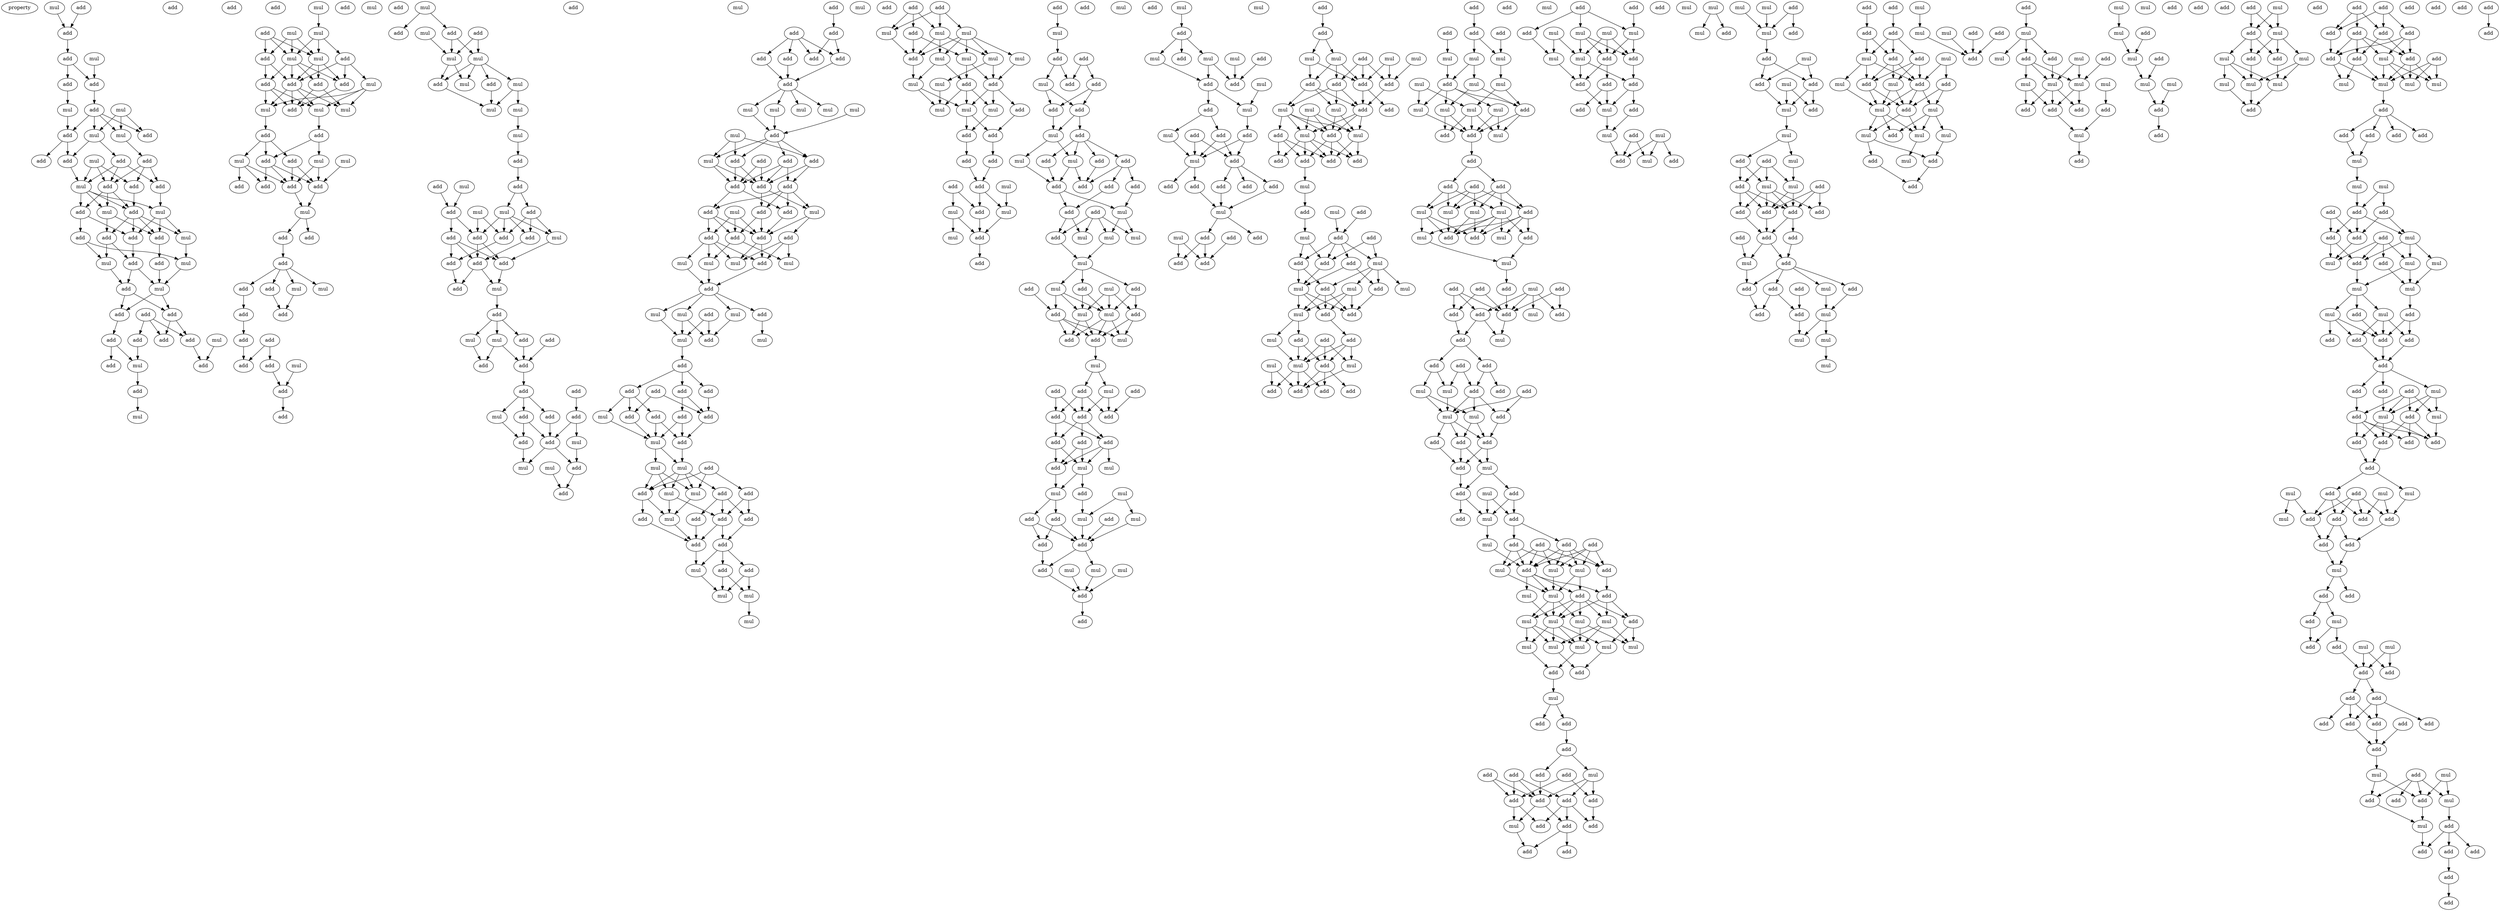 digraph {
    node [fontcolor=black]
    property [mul=2,lf=1.3]
    0 [ label = mul ];
    1 [ label = add ];
    2 [ label = add ];
    3 [ label = add ];
    4 [ label = add ];
    5 [ label = mul ];
    6 [ label = add ];
    7 [ label = add ];
    8 [ label = add ];
    9 [ label = mul ];
    10 [ label = add ];
    11 [ label = mul ];
    12 [ label = mul ];
    13 [ label = mul ];
    14 [ label = add ];
    15 [ label = add ];
    16 [ label = add ];
    17 [ label = add ];
    18 [ label = add ];
    19 [ label = add ];
    20 [ label = mul ];
    21 [ label = add ];
    22 [ label = add ];
    23 [ label = mul ];
    24 [ label = add ];
    25 [ label = add ];
    26 [ label = mul ];
    27 [ label = mul ];
    28 [ label = add ];
    29 [ label = add ];
    30 [ label = add ];
    31 [ label = mul ];
    32 [ label = add ];
    33 [ label = add ];
    34 [ label = add ];
    35 [ label = mul ];
    36 [ label = add ];
    37 [ label = mul ];
    38 [ label = mul ];
    39 [ label = add ];
    40 [ label = add ];
    41 [ label = add ];
    42 [ label = add ];
    43 [ label = add ];
    44 [ label = add ];
    45 [ label = mul ];
    46 [ label = add ];
    47 [ label = add ];
    48 [ label = mul ];
    49 [ label = add ];
    50 [ label = add ];
    51 [ label = add ];
    52 [ label = add ];
    53 [ label = mul ];
    54 [ label = mul ];
    55 [ label = add ];
    56 [ label = mul ];
    57 [ label = add ];
    58 [ label = mul ];
    59 [ label = add ];
    60 [ label = mul ];
    61 [ label = mul ];
    62 [ label = add ];
    63 [ label = add ];
    64 [ label = add ];
    65 [ label = add ];
    66 [ label = add ];
    67 [ label = mul ];
    68 [ label = mul ];
    69 [ label = mul ];
    70 [ label = mul ];
    71 [ label = add ];
    72 [ label = add ];
    73 [ label = add ];
    74 [ label = add ];
    75 [ label = mul ];
    76 [ label = mul ];
    77 [ label = mul ];
    78 [ label = add ];
    79 [ label = add ];
    80 [ label = add ];
    81 [ label = add ];
    82 [ label = add ];
    83 [ label = mul ];
    84 [ label = mul ];
    85 [ label = add ];
    86 [ label = add ];
    87 [ label = add ];
    88 [ label = add ];
    89 [ label = add ];
    90 [ label = add ];
    91 [ label = mul ];
    92 [ label = mul ];
    93 [ label = add ];
    94 [ label = add ];
    95 [ label = add ];
    96 [ label = add ];
    97 [ label = mul ];
    98 [ label = add ];
    99 [ label = add ];
    100 [ label = add ];
    101 [ label = add ];
    102 [ label = mul ];
    103 [ label = mul ];
    104 [ label = add ];
    105 [ label = add ];
    106 [ label = add ];
    107 [ label = add ];
    108 [ label = mul ];
    109 [ label = mul ];
    110 [ label = add ];
    111 [ label = mul ];
    112 [ label = mul ];
    113 [ label = add ];
    114 [ label = mul ];
    115 [ label = mul ];
    116 [ label = mul ];
    117 [ label = add ];
    118 [ label = add ];
    119 [ label = mul ];
    120 [ label = add ];
    121 [ label = mul ];
    122 [ label = mul ];
    123 [ label = mul ];
    124 [ label = add ];
    125 [ label = add ];
    126 [ label = add ];
    127 [ label = mul ];
    128 [ label = add ];
    129 [ label = add ];
    130 [ label = add ];
    131 [ label = add ];
    132 [ label = add ];
    133 [ label = add ];
    134 [ label = mul ];
    135 [ label = add ];
    136 [ label = add ];
    137 [ label = mul ];
    138 [ label = add ];
    139 [ label = mul ];
    140 [ label = add ];
    141 [ label = add ];
    142 [ label = add ];
    143 [ label = add ];
    144 [ label = add ];
    145 [ label = add ];
    146 [ label = mul ];
    147 [ label = add ];
    148 [ label = add ];
    149 [ label = add ];
    150 [ label = mul ];
    151 [ label = add ];
    152 [ label = add ];
    153 [ label = mul ];
    154 [ label = mul ];
    155 [ label = add ];
    156 [ label = add ];
    157 [ label = add ];
    158 [ label = add ];
    159 [ label = mul ];
    160 [ label = add ];
    161 [ label = add ];
    162 [ label = add ];
    163 [ label = add ];
    164 [ label = add ];
    165 [ label = mul ];
    166 [ label = mul ];
    167 [ label = mul ];
    168 [ label = mul ];
    169 [ label = mul ];
    170 [ label = add ];
    171 [ label = mul ];
    172 [ label = add ];
    173 [ label = add ];
    174 [ label = add ];
    175 [ label = mul ];
    176 [ label = add ];
    177 [ label = add ];
    178 [ label = add ];
    179 [ label = add ];
    180 [ label = mul ];
    181 [ label = add ];
    182 [ label = add ];
    183 [ label = add ];
    184 [ label = mul ];
    185 [ label = add ];
    186 [ label = add ];
    187 [ label = add ];
    188 [ label = add ];
    189 [ label = mul ];
    190 [ label = add ];
    191 [ label = mul ];
    192 [ label = mul ];
    193 [ label = mul ];
    194 [ label = add ];
    195 [ label = add ];
    196 [ label = mul ];
    197 [ label = mul ];
    198 [ label = add ];
    199 [ label = mul ];
    200 [ label = add ];
    201 [ label = mul ];
    202 [ label = mul ];
    203 [ label = add ];
    204 [ label = add ];
    205 [ label = add ];
    206 [ label = add ];
    207 [ label = add ];
    208 [ label = add ];
    209 [ label = add ];
    210 [ label = add ];
    211 [ label = add ];
    212 [ label = add ];
    213 [ label = mul ];
    214 [ label = add ];
    215 [ label = mul ];
    216 [ label = mul ];
    217 [ label = mul ];
    218 [ label = add ];
    219 [ label = add ];
    220 [ label = mul ];
    221 [ label = add ];
    222 [ label = mul ];
    223 [ label = add ];
    224 [ label = mul ];
    225 [ label = add ];
    226 [ label = add ];
    227 [ label = add ];
    228 [ label = add ];
    229 [ label = add ];
    230 [ label = add ];
    231 [ label = add ];
    232 [ label = mul ];
    233 [ label = add ];
    234 [ label = mul ];
    235 [ label = mul ];
    236 [ label = mul ];
    237 [ label = add ];
    238 [ label = add ];
    239 [ label = mul ];
    240 [ label = mul ];
    241 [ label = add ];
    242 [ label = mul ];
    243 [ label = mul ];
    244 [ label = mul ];
    245 [ label = mul ];
    246 [ label = add ];
    247 [ label = mul ];
    248 [ label = mul ];
    249 [ label = add ];
    250 [ label = mul ];
    251 [ label = add ];
    252 [ label = mul ];
    253 [ label = mul ];
    254 [ label = mul ];
    255 [ label = add ];
    256 [ label = add ];
    257 [ label = add ];
    258 [ label = add ];
    259 [ label = add ];
    260 [ label = mul ];
    261 [ label = add ];
    262 [ label = add ];
    263 [ label = add ];
    264 [ label = mul ];
    265 [ label = mul ];
    266 [ label = add ];
    267 [ label = add ];
    268 [ label = mul ];
    269 [ label = add ];
    270 [ label = mul ];
    271 [ label = add ];
    272 [ label = add ];
    273 [ label = add ];
    274 [ label = mul ];
    275 [ label = add ];
    276 [ label = add ];
    277 [ label = add ];
    278 [ label = add ];
    279 [ label = mul ];
    280 [ label = add ];
    281 [ label = add ];
    282 [ label = mul ];
    283 [ label = add ];
    284 [ label = add ];
    285 [ label = mul ];
    286 [ label = add ];
    287 [ label = add ];
    288 [ label = add ];
    289 [ label = add ];
    290 [ label = mul ];
    291 [ label = add ];
    292 [ label = add ];
    293 [ label = mul ];
    294 [ label = mul ];
    295 [ label = mul ];
    296 [ label = add ];
    297 [ label = mul ];
    298 [ label = add ];
    299 [ label = mul ];
    300 [ label = add ];
    301 [ label = add ];
    302 [ label = mul ];
    303 [ label = mul ];
    304 [ label = add ];
    305 [ label = mul ];
    306 [ label = add ];
    307 [ label = mul ];
    308 [ label = mul ];
    309 [ label = add ];
    310 [ label = add ];
    311 [ label = mul ];
    312 [ label = add ];
    313 [ label = add ];
    314 [ label = mul ];
    315 [ label = add ];
    316 [ label = add ];
    317 [ label = add ];
    318 [ label = add ];
    319 [ label = add ];
    320 [ label = add ];
    321 [ label = add ];
    322 [ label = add ];
    323 [ label = mul ];
    324 [ label = mul ];
    325 [ label = mul ];
    326 [ label = add ];
    327 [ label = mul ];
    328 [ label = add ];
    329 [ label = mul ];
    330 [ label = add ];
    331 [ label = mul ];
    332 [ label = add ];
    333 [ label = add ];
    334 [ label = add ];
    335 [ label = mul ];
    336 [ label = mul ];
    337 [ label = add ];
    338 [ label = mul ];
    339 [ label = add ];
    340 [ label = add ];
    341 [ label = mul ];
    342 [ label = add ];
    343 [ label = add ];
    344 [ label = add ];
    345 [ label = add ];
    346 [ label = mul ];
    347 [ label = mul ];
    348 [ label = mul ];
    349 [ label = mul ];
    350 [ label = add ];
    351 [ label = add ];
    352 [ label = add ];
    353 [ label = mul ];
    354 [ label = add ];
    355 [ label = add ];
    356 [ label = add ];
    357 [ label = mul ];
    358 [ label = add ];
    359 [ label = mul ];
    360 [ label = add ];
    361 [ label = add ];
    362 [ label = add ];
    363 [ label = add ];
    364 [ label = add ];
    365 [ label = mul ];
    366 [ label = mul ];
    367 [ label = mul ];
    368 [ label = add ];
    369 [ label = add ];
    370 [ label = add ];
    371 [ label = add ];
    372 [ label = add ];
    373 [ label = add ];
    374 [ label = add ];
    375 [ label = add ];
    376 [ label = mul ];
    377 [ label = mul ];
    378 [ label = mul ];
    379 [ label = mul ];
    380 [ label = add ];
    381 [ label = add ];
    382 [ label = add ];
    383 [ label = add ];
    384 [ label = mul ];
    385 [ label = add ];
    386 [ label = mul ];
    387 [ label = mul ];
    388 [ label = add ];
    389 [ label = add ];
    390 [ label = add ];
    391 [ label = mul ];
    392 [ label = mul ];
    393 [ label = add ];
    394 [ label = add ];
    395 [ label = add ];
    396 [ label = add ];
    397 [ label = mul ];
    398 [ label = add ];
    399 [ label = add ];
    400 [ label = mul ];
    401 [ label = mul ];
    402 [ label = add ];
    403 [ label = add ];
    404 [ label = add ];
    405 [ label = add ];
    406 [ label = add ];
    407 [ label = mul ];
    408 [ label = mul ];
    409 [ label = mul ];
    410 [ label = add ];
    411 [ label = mul ];
    412 [ label = add ];
    413 [ label = add ];
    414 [ label = add ];
    415 [ label = mul ];
    416 [ label = add ];
    417 [ label = add ];
    418 [ label = add ];
    419 [ label = mul ];
    420 [ label = mul ];
    421 [ label = add ];
    422 [ label = mul ];
    423 [ label = mul ];
    424 [ label = add ];
    425 [ label = add ];
    426 [ label = add ];
    427 [ label = add ];
    428 [ label = add ];
    429 [ label = add ];
    430 [ label = add ];
    431 [ label = add ];
    432 [ label = add ];
    433 [ label = mul ];
    434 [ label = mul ];
    435 [ label = mul ];
    436 [ label = add ];
    437 [ label = mul ];
    438 [ label = mul ];
    439 [ label = mul ];
    440 [ label = mul ];
    441 [ label = mul ];
    442 [ label = add ];
    443 [ label = mul ];
    444 [ label = mul ];
    445 [ label = mul ];
    446 [ label = add ];
    447 [ label = add ];
    448 [ label = add ];
    449 [ label = add ];
    450 [ label = add ];
    451 [ label = add ];
    452 [ label = mul ];
    453 [ label = add ];
    454 [ label = mul ];
    455 [ label = mul ];
    456 [ label = mul ];
    457 [ label = mul ];
    458 [ label = add ];
    459 [ label = add ];
    460 [ label = mul ];
    461 [ label = add ];
    462 [ label = mul ];
    463 [ label = add ];
    464 [ label = add ];
    465 [ label = add ];
    466 [ label = mul ];
    467 [ label = add ];
    468 [ label = add ];
    469 [ label = mul ];
    470 [ label = add ];
    471 [ label = add ];
    472 [ label = add ];
    473 [ label = add ];
    474 [ label = mul ];
    475 [ label = add ];
    476 [ label = add ];
    477 [ label = add ];
    478 [ label = mul ];
    479 [ label = add ];
    480 [ label = add ];
    481 [ label = add ];
    482 [ label = mul ];
    483 [ label = mul ];
    484 [ label = add ];
    485 [ label = mul ];
    486 [ label = add ];
    487 [ label = add ];
    488 [ label = add ];
    489 [ label = add ];
    490 [ label = mul ];
    491 [ label = add ];
    492 [ label = add ];
    493 [ label = mul ];
    494 [ label = mul ];
    495 [ label = add ];
    496 [ label = add ];
    497 [ label = add ];
    498 [ label = mul ];
    499 [ label = add ];
    500 [ label = add ];
    501 [ label = add ];
    502 [ label = mul ];
    503 [ label = add ];
    504 [ label = add ];
    505 [ label = mul ];
    506 [ label = mul ];
    507 [ label = mul ];
    508 [ label = mul ];
    509 [ label = add ];
    510 [ label = add ];
    511 [ label = mul ];
    512 [ label = add ];
    513 [ label = mul ];
    514 [ label = mul ];
    515 [ label = mul ];
    516 [ label = mul ];
    517 [ label = mul ];
    518 [ label = mul ];
    519 [ label = mul ];
    520 [ label = mul ];
    521 [ label = add ];
    522 [ label = add ];
    523 [ label = mul ];
    524 [ label = add ];
    525 [ label = add ];
    526 [ label = add ];
    527 [ label = add ];
    528 [ label = add ];
    529 [ label = add ];
    530 [ label = mul ];
    531 [ label = add ];
    532 [ label = add ];
    533 [ label = add ];
    534 [ label = add ];
    535 [ label = add ];
    536 [ label = mul ];
    537 [ label = add ];
    538 [ label = add ];
    539 [ label = add ];
    540 [ label = add ];
    541 [ label = add ];
    542 [ label = mul ];
    543 [ label = add ];
    544 [ label = add ];
    545 [ label = add ];
    546 [ label = mul ];
    547 [ label = mul ];
    548 [ label = mul ];
    549 [ label = mul ];
    550 [ label = mul ];
    551 [ label = mul ];
    552 [ label = add ];
    553 [ label = add ];
    554 [ label = add ];
    555 [ label = add ];
    556 [ label = add ];
    557 [ label = add ];
    558 [ label = add ];
    559 [ label = mul ];
    560 [ label = mul ];
    561 [ label = mul ];
    562 [ label = add ];
    563 [ label = add ];
    564 [ label = add ];
    565 [ label = mul ];
    566 [ label = add ];
    567 [ label = mul ];
    568 [ label = mul ];
    569 [ label = mul ];
    570 [ label = add ];
    571 [ label = mul ];
    572 [ label = add ];
    573 [ label = mul ];
    574 [ label = mul ];
    575 [ label = add ];
    576 [ label = add ];
    577 [ label = mul ];
    578 [ label = add ];
    579 [ label = mul ];
    580 [ label = add ];
    581 [ label = mul ];
    582 [ label = add ];
    583 [ label = mul ];
    584 [ label = add ];
    585 [ label = mul ];
    586 [ label = add ];
    587 [ label = mul ];
    588 [ label = mul ];
    589 [ label = add ];
    590 [ label = add ];
    591 [ label = add ];
    592 [ label = add ];
    593 [ label = add ];
    594 [ label = add ];
    595 [ label = add ];
    596 [ label = add ];
    597 [ label = add ];
    598 [ label = mul ];
    599 [ label = add ];
    600 [ label = add ];
    601 [ label = add ];
    602 [ label = mul ];
    603 [ label = add ];
    604 [ label = add ];
    605 [ label = add ];
    606 [ label = mul ];
    607 [ label = add ];
    608 [ label = mul ];
    609 [ label = mul ];
    610 [ label = mul ];
    611 [ label = add ];
    612 [ label = add ];
    613 [ label = add ];
    614 [ label = add ];
    615 [ label = mul ];
    616 [ label = add ];
    617 [ label = add ];
    618 [ label = mul ];
    619 [ label = mul ];
    620 [ label = add ];
    621 [ label = add ];
    622 [ label = mul ];
    623 [ label = add ];
    624 [ label = mul ];
    625 [ label = mul ];
    626 [ label = add ];
    627 [ label = mul ];
    628 [ label = mul ];
    629 [ label = add ];
    630 [ label = mul ];
    631 [ label = mul ];
    632 [ label = add ];
    633 [ label = add ];
    634 [ label = add ];
    635 [ label = mul ];
    636 [ label = mul ];
    637 [ label = add ];
    638 [ label = mul ];
    639 [ label = add ];
    640 [ label = add ];
    641 [ label = add ];
    642 [ label = mul ];
    643 [ label = mul ];
    644 [ label = mul ];
    645 [ label = add ];
    646 [ label = add ];
    647 [ label = add ];
    648 [ label = mul ];
    649 [ label = mul ];
    650 [ label = mul ];
    651 [ label = mul ];
    652 [ label = add ];
    653 [ label = add ];
    654 [ label = add ];
    655 [ label = add ];
    656 [ label = mul ];
    657 [ label = add ];
    658 [ label = mul ];
    659 [ label = mul ];
    660 [ label = add ];
    661 [ label = mul ];
    662 [ label = add ];
    663 [ label = mul ];
    664 [ label = add ];
    665 [ label = add ];
    666 [ label = mul ];
    667 [ label = mul ];
    668 [ label = add ];
    669 [ label = add ];
    670 [ label = add ];
    671 [ label = add ];
    672 [ label = mul ];
    673 [ label = mul ];
    674 [ label = add ];
    675 [ label = mul ];
    676 [ label = add ];
    677 [ label = add ];
    678 [ label = mul ];
    679 [ label = mul ];
    680 [ label = mul ];
    681 [ label = add ];
    682 [ label = mul ];
    683 [ label = add ];
    684 [ label = add ];
    685 [ label = add ];
    686 [ label = add ];
    687 [ label = add ];
    688 [ label = add ];
    689 [ label = add ];
    690 [ label = add ];
    691 [ label = add ];
    692 [ label = add ];
    693 [ label = add ];
    694 [ label = mul ];
    695 [ label = add ];
    696 [ label = mul ];
    697 [ label = mul ];
    698 [ label = mul ];
    699 [ label = mul ];
    700 [ label = add ];
    701 [ label = add ];
    702 [ label = add ];
    703 [ label = add ];
    704 [ label = add ];
    705 [ label = add ];
    706 [ label = add ];
    707 [ label = mul ];
    708 [ label = mul ];
    709 [ label = mul ];
    710 [ label = add ];
    711 [ label = add ];
    712 [ label = add ];
    713 [ label = add ];
    714 [ label = mul ];
    715 [ label = add ];
    716 [ label = add ];
    717 [ label = add ];
    718 [ label = mul ];
    719 [ label = mul ];
    720 [ label = mul ];
    721 [ label = add ];
    722 [ label = mul ];
    723 [ label = mul ];
    724 [ label = mul ];
    725 [ label = add ];
    726 [ label = add ];
    727 [ label = mul ];
    728 [ label = add ];
    729 [ label = add ];
    730 [ label = add ];
    731 [ label = add ];
    732 [ label = add ];
    733 [ label = add ];
    734 [ label = add ];
    735 [ label = add ];
    736 [ label = mul ];
    737 [ label = add ];
    738 [ label = mul ];
    739 [ label = mul ];
    740 [ label = add ];
    741 [ label = add ];
    742 [ label = add ];
    743 [ label = add ];
    744 [ label = add ];
    745 [ label = add ];
    746 [ label = add ];
    747 [ label = mul ];
    748 [ label = mul ];
    749 [ label = add ];
    750 [ label = mul ];
    751 [ label = add ];
    752 [ label = add ];
    753 [ label = add ];
    754 [ label = add ];
    755 [ label = mul ];
    756 [ label = add ];
    757 [ label = add ];
    758 [ label = mul ];
    759 [ label = add ];
    760 [ label = add ];
    761 [ label = add ];
    762 [ label = mul ];
    763 [ label = mul ];
    764 [ label = add ];
    765 [ label = mul ];
    766 [ label = add ];
    767 [ label = add ];
    768 [ label = add ];
    769 [ label = add ];
    770 [ label = add ];
    771 [ label = add ];
    772 [ label = add ];
    773 [ label = add ];
    774 [ label = add ];
    775 [ label = add ];
    776 [ label = add ];
    777 [ label = add ];
    778 [ label = mul ];
    779 [ label = mul ];
    780 [ label = add ];
    781 [ label = add ];
    782 [ label = add ];
    783 [ label = mul ];
    784 [ label = mul ];
    785 [ label = add ];
    786 [ label = add ];
    787 [ label = add ];
    788 [ label = add ];
    789 [ label = add ];
    790 [ label = add ];
    791 [ label = add ];
    792 [ label = add ];
    0 -> 4 [ name = 0 ];
    2 -> 4 [ name = 1 ];
    4 -> 6 [ name = 2 ];
    5 -> 8 [ name = 3 ];
    6 -> 7 [ name = 4 ];
    6 -> 8 [ name = 5 ];
    7 -> 11 [ name = 6 ];
    8 -> 10 [ name = 7 ];
    9 -> 12 [ name = 8 ];
    9 -> 13 [ name = 9 ];
    9 -> 15 [ name = 10 ];
    10 -> 12 [ name = 11 ];
    10 -> 13 [ name = 12 ];
    10 -> 14 [ name = 13 ];
    10 -> 15 [ name = 14 ];
    11 -> 14 [ name = 15 ];
    12 -> 18 [ name = 16 ];
    13 -> 16 [ name = 17 ];
    13 -> 19 [ name = 18 ];
    14 -> 17 [ name = 19 ];
    14 -> 19 [ name = 20 ];
    16 -> 22 [ name = 21 ];
    16 -> 23 [ name = 22 ];
    16 -> 24 [ name = 23 ];
    18 -> 21 [ name = 24 ];
    18 -> 22 [ name = 25 ];
    18 -> 24 [ name = 26 ];
    19 -> 23 [ name = 27 ];
    20 -> 21 [ name = 28 ];
    20 -> 22 [ name = 29 ];
    20 -> 23 [ name = 30 ];
    21 -> 28 [ name = 31 ];
    22 -> 25 [ name = 32 ];
    22 -> 26 [ name = 33 ];
    22 -> 28 [ name = 34 ];
    23 -> 25 [ name = 35 ];
    23 -> 26 [ name = 36 ];
    23 -> 27 [ name = 37 ];
    23 -> 28 [ name = 38 ];
    24 -> 27 [ name = 39 ];
    25 -> 32 [ name = 40 ];
    25 -> 33 [ name = 41 ];
    26 -> 29 [ name = 42 ];
    26 -> 30 [ name = 43 ];
    27 -> 29 [ name = 44 ];
    27 -> 31 [ name = 45 ];
    27 -> 32 [ name = 46 ];
    28 -> 29 [ name = 47 ];
    28 -> 30 [ name = 48 ];
    28 -> 31 [ name = 49 ];
    28 -> 32 [ name = 50 ];
    29 -> 36 [ name = 51 ];
    30 -> 34 [ name = 52 ];
    30 -> 37 [ name = 53 ];
    31 -> 35 [ name = 54 ];
    32 -> 34 [ name = 55 ];
    33 -> 35 [ name = 56 ];
    33 -> 37 [ name = 57 ];
    34 -> 38 [ name = 58 ];
    34 -> 39 [ name = 59 ];
    35 -> 38 [ name = 60 ];
    36 -> 38 [ name = 61 ];
    37 -> 39 [ name = 62 ];
    38 -> 41 [ name = 63 ];
    38 -> 42 [ name = 64 ];
    39 -> 41 [ name = 65 ];
    39 -> 42 [ name = 66 ];
    40 -> 44 [ name = 67 ];
    40 -> 46 [ name = 68 ];
    40 -> 47 [ name = 69 ];
    41 -> 44 [ name = 70 ];
    41 -> 46 [ name = 71 ];
    42 -> 43 [ name = 72 ];
    43 -> 48 [ name = 73 ];
    43 -> 50 [ name = 74 ];
    44 -> 49 [ name = 75 ];
    45 -> 49 [ name = 76 ];
    47 -> 48 [ name = 77 ];
    48 -> 51 [ name = 78 ];
    51 -> 53 [ name = 79 ];
    54 -> 58 [ name = 80 ];
    56 -> 60 [ name = 81 ];
    56 -> 61 [ name = 82 ];
    56 -> 62 [ name = 83 ];
    57 -> 60 [ name = 84 ];
    57 -> 61 [ name = 85 ];
    57 -> 62 [ name = 86 ];
    58 -> 59 [ name = 87 ];
    58 -> 60 [ name = 88 ];
    58 -> 61 [ name = 89 ];
    59 -> 65 [ name = 90 ];
    59 -> 66 [ name = 91 ];
    59 -> 67 [ name = 92 ];
    60 -> 63 [ name = 93 ];
    60 -> 64 [ name = 94 ];
    60 -> 65 [ name = 95 ];
    60 -> 66 [ name = 96 ];
    61 -> 64 [ name = 97 ];
    61 -> 65 [ name = 98 ];
    61 -> 66 [ name = 99 ];
    62 -> 63 [ name = 100 ];
    62 -> 66 [ name = 101 ];
    63 -> 68 [ name = 102 ];
    63 -> 70 [ name = 103 ];
    63 -> 71 [ name = 104 ];
    64 -> 69 [ name = 105 ];
    64 -> 71 [ name = 106 ];
    65 -> 71 [ name = 107 ];
    66 -> 68 [ name = 108 ];
    66 -> 69 [ name = 109 ];
    66 -> 70 [ name = 110 ];
    66 -> 71 [ name = 111 ];
    67 -> 68 [ name = 112 ];
    67 -> 69 [ name = 113 ];
    67 -> 70 [ name = 114 ];
    68 -> 72 [ name = 115 ];
    70 -> 73 [ name = 116 ];
    72 -> 74 [ name = 117 ];
    72 -> 76 [ name = 118 ];
    73 -> 74 [ name = 119 ];
    73 -> 75 [ name = 120 ];
    73 -> 78 [ name = 121 ];
    74 -> 79 [ name = 122 ];
    74 -> 80 [ name = 123 ];
    74 -> 81 [ name = 124 ];
    75 -> 79 [ name = 125 ];
    75 -> 80 [ name = 126 ];
    75 -> 82 [ name = 127 ];
    76 -> 80 [ name = 128 ];
    76 -> 81 [ name = 129 ];
    77 -> 81 [ name = 130 ];
    78 -> 80 [ name = 131 ];
    78 -> 81 [ name = 132 ];
    80 -> 83 [ name = 133 ];
    81 -> 83 [ name = 134 ];
    83 -> 85 [ name = 135 ];
    83 -> 86 [ name = 136 ];
    85 -> 87 [ name = 137 ];
    87 -> 89 [ name = 138 ];
    87 -> 90 [ name = 139 ];
    87 -> 91 [ name = 140 ];
    87 -> 92 [ name = 141 ];
    89 -> 93 [ name = 142 ];
    90 -> 94 [ name = 143 ];
    91 -> 94 [ name = 144 ];
    93 -> 95 [ name = 145 ];
    95 -> 99 [ name = 146 ];
    96 -> 98 [ name = 147 ];
    96 -> 99 [ name = 148 ];
    97 -> 100 [ name = 149 ];
    98 -> 100 [ name = 150 ];
    100 -> 101 [ name = 151 ];
    102 -> 105 [ name = 152 ];
    102 -> 107 [ name = 153 ];
    103 -> 108 [ name = 154 ];
    106 -> 108 [ name = 155 ];
    106 -> 109 [ name = 156 ];
    107 -> 108 [ name = 157 ];
    107 -> 109 [ name = 158 ];
    108 -> 111 [ name = 159 ];
    108 -> 113 [ name = 160 ];
    109 -> 110 [ name = 161 ];
    109 -> 111 [ name = 162 ];
    109 -> 112 [ name = 163 ];
    109 -> 113 [ name = 164 ];
    110 -> 114 [ name = 165 ];
    112 -> 114 [ name = 166 ];
    112 -> 115 [ name = 167 ];
    113 -> 114 [ name = 168 ];
    115 -> 116 [ name = 169 ];
    116 -> 117 [ name = 170 ];
    117 -> 120 [ name = 171 ];
    118 -> 124 [ name = 172 ];
    119 -> 124 [ name = 173 ];
    120 -> 123 [ name = 174 ];
    120 -> 125 [ name = 175 ];
    122 -> 126 [ name = 176 ];
    122 -> 129 [ name = 177 ];
    123 -> 126 [ name = 178 ];
    123 -> 127 [ name = 179 ];
    123 -> 128 [ name = 180 ];
    123 -> 129 [ name = 181 ];
    124 -> 129 [ name = 182 ];
    124 -> 130 [ name = 183 ];
    125 -> 126 [ name = 184 ];
    125 -> 127 [ name = 185 ];
    125 -> 128 [ name = 186 ];
    126 -> 131 [ name = 187 ];
    127 -> 132 [ name = 188 ];
    128 -> 133 [ name = 189 ];
    129 -> 132 [ name = 190 ];
    129 -> 133 [ name = 191 ];
    130 -> 131 [ name = 192 ];
    130 -> 132 [ name = 193 ];
    130 -> 133 [ name = 194 ];
    131 -> 135 [ name = 195 ];
    132 -> 134 [ name = 196 ];
    133 -> 134 [ name = 197 ];
    133 -> 135 [ name = 198 ];
    134 -> 136 [ name = 199 ];
    136 -> 137 [ name = 200 ];
    136 -> 138 [ name = 201 ];
    136 -> 139 [ name = 202 ];
    137 -> 141 [ name = 203 ];
    138 -> 142 [ name = 204 ];
    139 -> 141 [ name = 205 ];
    139 -> 142 [ name = 206 ];
    140 -> 142 [ name = 207 ];
    142 -> 143 [ name = 208 ];
    143 -> 146 [ name = 209 ];
    143 -> 147 [ name = 210 ];
    143 -> 148 [ name = 211 ];
    144 -> 145 [ name = 212 ];
    145 -> 150 [ name = 213 ];
    145 -> 151 [ name = 214 ];
    146 -> 149 [ name = 215 ];
    147 -> 149 [ name = 216 ];
    147 -> 151 [ name = 217 ];
    148 -> 151 [ name = 218 ];
    149 -> 154 [ name = 219 ];
    150 -> 152 [ name = 220 ];
    151 -> 152 [ name = 221 ];
    151 -> 154 [ name = 222 ];
    152 -> 155 [ name = 223 ];
    153 -> 155 [ name = 224 ];
    156 -> 158 [ name = 225 ];
    157 -> 160 [ name = 226 ];
    157 -> 161 [ name = 227 ];
    157 -> 162 [ name = 228 ];
    157 -> 163 [ name = 229 ];
    158 -> 161 [ name = 230 ];
    158 -> 163 [ name = 231 ];
    160 -> 164 [ name = 232 ];
    162 -> 164 [ name = 233 ];
    163 -> 164 [ name = 234 ];
    164 -> 165 [ name = 235 ];
    164 -> 166 [ name = 236 ];
    164 -> 168 [ name = 237 ];
    164 -> 169 [ name = 238 ];
    165 -> 170 [ name = 239 ];
    167 -> 170 [ name = 240 ];
    168 -> 170 [ name = 241 ];
    170 -> 172 [ name = 242 ];
    170 -> 173 [ name = 243 ];
    170 -> 175 [ name = 244 ];
    170 -> 176 [ name = 245 ];
    171 -> 172 [ name = 246 ];
    171 -> 175 [ name = 247 ];
    171 -> 176 [ name = 248 ];
    172 -> 177 [ name = 249 ];
    172 -> 178 [ name = 250 ];
    173 -> 177 [ name = 251 ];
    173 -> 178 [ name = 252 ];
    173 -> 179 [ name = 253 ];
    174 -> 177 [ name = 254 ];
    174 -> 179 [ name = 255 ];
    175 -> 177 [ name = 256 ];
    175 -> 179 [ name = 257 ];
    176 -> 177 [ name = 258 ];
    176 -> 179 [ name = 259 ];
    177 -> 183 [ name = 260 ];
    177 -> 184 [ name = 261 ];
    178 -> 181 [ name = 262 ];
    178 -> 182 [ name = 263 ];
    178 -> 183 [ name = 264 ];
    178 -> 184 [ name = 265 ];
    179 -> 181 [ name = 266 ];
    179 -> 182 [ name = 267 ];
    180 -> 185 [ name = 268 ];
    180 -> 186 [ name = 269 ];
    180 -> 188 [ name = 270 ];
    181 -> 186 [ name = 271 ];
    182 -> 185 [ name = 272 ];
    182 -> 186 [ name = 273 ];
    182 -> 188 [ name = 274 ];
    183 -> 186 [ name = 275 ];
    183 -> 188 [ name = 276 ];
    184 -> 186 [ name = 277 ];
    184 -> 187 [ name = 278 ];
    185 -> 189 [ name = 279 ];
    185 -> 190 [ name = 280 ];
    185 -> 191 [ name = 281 ];
    185 -> 193 [ name = 282 ];
    186 -> 190 [ name = 283 ];
    186 -> 193 [ name = 284 ];
    187 -> 190 [ name = 285 ];
    187 -> 192 [ name = 286 ];
    187 -> 193 [ name = 287 ];
    188 -> 189 [ name = 288 ];
    188 -> 192 [ name = 289 ];
    189 -> 194 [ name = 290 ];
    190 -> 194 [ name = 291 ];
    191 -> 194 [ name = 292 ];
    194 -> 195 [ name = 293 ];
    194 -> 196 [ name = 294 ];
    194 -> 197 [ name = 295 ];
    194 -> 199 [ name = 296 ];
    195 -> 201 [ name = 297 ];
    196 -> 202 [ name = 298 ];
    197 -> 203 [ name = 299 ];
    198 -> 202 [ name = 300 ];
    198 -> 203 [ name = 301 ];
    199 -> 202 [ name = 302 ];
    199 -> 203 [ name = 303 ];
    202 -> 204 [ name = 304 ];
    204 -> 205 [ name = 305 ];
    204 -> 206 [ name = 306 ];
    204 -> 207 [ name = 307 ];
    205 -> 211 [ name = 308 ];
    205 -> 212 [ name = 309 ];
    205 -> 213 [ name = 310 ];
    206 -> 209 [ name = 311 ];
    207 -> 209 [ name = 312 ];
    207 -> 210 [ name = 313 ];
    208 -> 209 [ name = 314 ];
    208 -> 211 [ name = 315 ];
    209 -> 214 [ name = 316 ];
    210 -> 214 [ name = 317 ];
    210 -> 215 [ name = 318 ];
    211 -> 215 [ name = 319 ];
    212 -> 214 [ name = 320 ];
    212 -> 215 [ name = 321 ];
    213 -> 215 [ name = 322 ];
    214 -> 216 [ name = 323 ];
    215 -> 216 [ name = 324 ];
    215 -> 217 [ name = 325 ];
    216 -> 219 [ name = 326 ];
    216 -> 220 [ name = 327 ];
    216 -> 222 [ name = 328 ];
    216 -> 223 [ name = 329 ];
    217 -> 219 [ name = 330 ];
    217 -> 220 [ name = 331 ];
    217 -> 222 [ name = 332 ];
    218 -> 219 [ name = 333 ];
    218 -> 221 [ name = 334 ];
    218 -> 222 [ name = 335 ];
    219 -> 224 [ name = 336 ];
    219 -> 228 [ name = 337 ];
    220 -> 224 [ name = 338 ];
    220 -> 227 [ name = 339 ];
    221 -> 225 [ name = 340 ];
    221 -> 227 [ name = 341 ];
    222 -> 224 [ name = 342 ];
    223 -> 225 [ name = 343 ];
    223 -> 226 [ name = 344 ];
    223 -> 227 [ name = 345 ];
    224 -> 230 [ name = 346 ];
    225 -> 229 [ name = 347 ];
    226 -> 230 [ name = 348 ];
    227 -> 229 [ name = 349 ];
    227 -> 230 [ name = 350 ];
    228 -> 230 [ name = 351 ];
    229 -> 231 [ name = 352 ];
    229 -> 232 [ name = 353 ];
    229 -> 233 [ name = 354 ];
    230 -> 232 [ name = 355 ];
    231 -> 234 [ name = 356 ];
    231 -> 235 [ name = 357 ];
    232 -> 234 [ name = 358 ];
    233 -> 234 [ name = 359 ];
    233 -> 235 [ name = 360 ];
    235 -> 236 [ name = 361 ];
    237 -> 239 [ name = 362 ];
    237 -> 240 [ name = 363 ];
    237 -> 242 [ name = 364 ];
    238 -> 239 [ name = 365 ];
    238 -> 241 [ name = 366 ];
    238 -> 242 [ name = 367 ];
    239 -> 244 [ name = 368 ];
    239 -> 246 [ name = 369 ];
    239 -> 247 [ name = 370 ];
    240 -> 243 [ name = 371 ];
    240 -> 244 [ name = 372 ];
    240 -> 245 [ name = 373 ];
    240 -> 246 [ name = 374 ];
    240 -> 247 [ name = 375 ];
    241 -> 243 [ name = 376 ];
    241 -> 246 [ name = 377 ];
    242 -> 246 [ name = 378 ];
    243 -> 249 [ name = 379 ];
    243 -> 251 [ name = 380 ];
    244 -> 248 [ name = 381 ];
    244 -> 251 [ name = 382 ];
    245 -> 249 [ name = 383 ];
    246 -> 248 [ name = 384 ];
    247 -> 249 [ name = 385 ];
    247 -> 250 [ name = 386 ];
    248 -> 252 [ name = 387 ];
    248 -> 253 [ name = 388 ];
    249 -> 252 [ name = 389 ];
    249 -> 254 [ name = 390 ];
    249 -> 255 [ name = 391 ];
    250 -> 253 [ name = 392 ];
    251 -> 252 [ name = 393 ];
    251 -> 253 [ name = 394 ];
    251 -> 254 [ name = 395 ];
    252 -> 256 [ name = 396 ];
    252 -> 257 [ name = 397 ];
    254 -> 256 [ name = 398 ];
    255 -> 257 [ name = 399 ];
    256 -> 259 [ name = 400 ];
    257 -> 258 [ name = 401 ];
    258 -> 261 [ name = 402 ];
    259 -> 261 [ name = 403 ];
    260 -> 265 [ name = 404 ];
    261 -> 263 [ name = 405 ];
    261 -> 265 [ name = 406 ];
    262 -> 263 [ name = 407 ];
    262 -> 264 [ name = 408 ];
    263 -> 266 [ name = 409 ];
    264 -> 266 [ name = 410 ];
    264 -> 268 [ name = 411 ];
    265 -> 266 [ name = 412 ];
    266 -> 269 [ name = 413 ];
    267 -> 270 [ name = 414 ];
    270 -> 272 [ name = 415 ];
    271 -> 273 [ name = 416 ];
    271 -> 275 [ name = 417 ];
    272 -> 273 [ name = 418 ];
    272 -> 274 [ name = 419 ];
    274 -> 277 [ name = 420 ];
    274 -> 278 [ name = 421 ];
    275 -> 277 [ name = 422 ];
    275 -> 278 [ name = 423 ];
    277 -> 279 [ name = 424 ];
    277 -> 280 [ name = 425 ];
    278 -> 279 [ name = 426 ];
    279 -> 282 [ name = 427 ];
    279 -> 285 [ name = 428 ];
    280 -> 281 [ name = 429 ];
    280 -> 282 [ name = 430 ];
    280 -> 283 [ name = 431 ];
    280 -> 284 [ name = 432 ];
    281 -> 286 [ name = 433 ];
    282 -> 286 [ name = 434 ];
    282 -> 288 [ name = 435 ];
    283 -> 287 [ name = 436 ];
    283 -> 288 [ name = 437 ];
    283 -> 289 [ name = 438 ];
    284 -> 288 [ name = 439 ];
    285 -> 286 [ name = 440 ];
    286 -> 290 [ name = 441 ];
    286 -> 291 [ name = 442 ];
    287 -> 290 [ name = 443 ];
    289 -> 291 [ name = 444 ];
    290 -> 293 [ name = 445 ];
    290 -> 295 [ name = 446 ];
    291 -> 294 [ name = 447 ];
    291 -> 296 [ name = 448 ];
    292 -> 293 [ name = 449 ];
    292 -> 294 [ name = 450 ];
    292 -> 295 [ name = 451 ];
    292 -> 296 [ name = 452 ];
    295 -> 297 [ name = 453 ];
    296 -> 297 [ name = 454 ];
    297 -> 298 [ name = 455 ];
    297 -> 299 [ name = 456 ];
    297 -> 300 [ name = 457 ];
    298 -> 303 [ name = 458 ];
    298 -> 304 [ name = 459 ];
    299 -> 303 [ name = 460 ];
    299 -> 305 [ name = 461 ];
    299 -> 306 [ name = 462 ];
    300 -> 303 [ name = 463 ];
    300 -> 305 [ name = 464 ];
    301 -> 306 [ name = 465 ];
    302 -> 303 [ name = 466 ];
    302 -> 304 [ name = 467 ];
    302 -> 305 [ name = 468 ];
    303 -> 307 [ name = 469 ];
    303 -> 309 [ name = 470 ];
    303 -> 310 [ name = 471 ];
    304 -> 307 [ name = 472 ];
    304 -> 309 [ name = 473 ];
    305 -> 309 [ name = 474 ];
    305 -> 310 [ name = 475 ];
    306 -> 307 [ name = 476 ];
    306 -> 309 [ name = 477 ];
    306 -> 310 [ name = 478 ];
    309 -> 311 [ name = 479 ];
    311 -> 314 [ name = 480 ];
    311 -> 315 [ name = 481 ];
    312 -> 317 [ name = 482 ];
    313 -> 316 [ name = 483 ];
    313 -> 318 [ name = 484 ];
    314 -> 316 [ name = 485 ];
    314 -> 317 [ name = 486 ];
    315 -> 316 [ name = 487 ];
    315 -> 317 [ name = 488 ];
    315 -> 318 [ name = 489 ];
    316 -> 319 [ name = 490 ];
    316 -> 320 [ name = 491 ];
    316 -> 321 [ name = 492 ];
    318 -> 319 [ name = 493 ];
    318 -> 321 [ name = 494 ];
    319 -> 322 [ name = 495 ];
    319 -> 324 [ name = 496 ];
    320 -> 322 [ name = 497 ];
    320 -> 324 [ name = 498 ];
    321 -> 322 [ name = 499 ];
    321 -> 323 [ name = 500 ];
    321 -> 324 [ name = 501 ];
    322 -> 327 [ name = 502 ];
    324 -> 326 [ name = 503 ];
    324 -> 327 [ name = 504 ];
    325 -> 329 [ name = 505 ];
    325 -> 331 [ name = 506 ];
    326 -> 331 [ name = 507 ];
    327 -> 328 [ name = 508 ];
    327 -> 330 [ name = 509 ];
    328 -> 333 [ name = 510 ];
    328 -> 334 [ name = 511 ];
    329 -> 333 [ name = 512 ];
    330 -> 333 [ name = 513 ];
    330 -> 334 [ name = 514 ];
    331 -> 333 [ name = 515 ];
    332 -> 333 [ name = 516 ];
    333 -> 335 [ name = 517 ];
    333 -> 337 [ name = 518 ];
    334 -> 337 [ name = 519 ];
    335 -> 340 [ name = 520 ];
    336 -> 340 [ name = 521 ];
    337 -> 340 [ name = 522 ];
    338 -> 340 [ name = 523 ];
    340 -> 342 [ name = 524 ];
    341 -> 343 [ name = 525 ];
    343 -> 345 [ name = 526 ];
    343 -> 346 [ name = 527 ];
    343 -> 348 [ name = 528 ];
    344 -> 350 [ name = 529 ];
    346 -> 350 [ name = 530 ];
    346 -> 351 [ name = 531 ];
    347 -> 350 [ name = 532 ];
    348 -> 351 [ name = 533 ];
    349 -> 353 [ name = 534 ];
    351 -> 352 [ name = 535 ];
    351 -> 353 [ name = 536 ];
    352 -> 354 [ name = 537 ];
    352 -> 357 [ name = 538 ];
    353 -> 356 [ name = 539 ];
    354 -> 358 [ name = 540 ];
    354 -> 359 [ name = 541 ];
    355 -> 358 [ name = 542 ];
    355 -> 359 [ name = 543 ];
    356 -> 358 [ name = 544 ];
    356 -> 359 [ name = 545 ];
    357 -> 359 [ name = 546 ];
    358 -> 360 [ name = 547 ];
    358 -> 361 [ name = 548 ];
    358 -> 364 [ name = 549 ];
    359 -> 362 [ name = 550 ];
    359 -> 363 [ name = 551 ];
    361 -> 365 [ name = 552 ];
    363 -> 365 [ name = 553 ];
    364 -> 365 [ name = 554 ];
    365 -> 369 [ name = 555 ];
    365 -> 370 [ name = 556 ];
    367 -> 371 [ name = 557 ];
    367 -> 373 [ name = 558 ];
    368 -> 373 [ name = 559 ];
    369 -> 371 [ name = 560 ];
    369 -> 373 [ name = 561 ];
    372 -> 374 [ name = 562 ];
    374 -> 377 [ name = 563 ];
    374 -> 379 [ name = 564 ];
    375 -> 380 [ name = 565 ];
    375 -> 381 [ name = 566 ];
    375 -> 382 [ name = 567 ];
    376 -> 381 [ name = 568 ];
    376 -> 382 [ name = 569 ];
    377 -> 381 [ name = 570 ];
    377 -> 383 [ name = 571 ];
    378 -> 382 [ name = 572 ];
    379 -> 380 [ name = 573 ];
    379 -> 381 [ name = 574 ];
    379 -> 383 [ name = 575 ];
    380 -> 384 [ name = 576 ];
    380 -> 385 [ name = 577 ];
    380 -> 386 [ name = 578 ];
    381 -> 385 [ name = 579 ];
    381 -> 388 [ name = 580 ];
    382 -> 385 [ name = 581 ];
    383 -> 384 [ name = 582 ];
    383 -> 385 [ name = 583 ];
    383 -> 386 [ name = 584 ];
    384 -> 390 [ name = 585 ];
    384 -> 392 [ name = 586 ];
    385 -> 390 [ name = 587 ];
    385 -> 391 [ name = 588 ];
    385 -> 392 [ name = 589 ];
    386 -> 389 [ name = 590 ];
    386 -> 390 [ name = 591 ];
    386 -> 391 [ name = 592 ];
    386 -> 392 [ name = 593 ];
    387 -> 390 [ name = 594 ];
    387 -> 391 [ name = 595 ];
    387 -> 392 [ name = 596 ];
    389 -> 393 [ name = 597 ];
    389 -> 394 [ name = 598 ];
    389 -> 395 [ name = 599 ];
    390 -> 393 [ name = 600 ];
    390 -> 394 [ name = 601 ];
    390 -> 396 [ name = 602 ];
    391 -> 393 [ name = 603 ];
    391 -> 394 [ name = 604 ];
    391 -> 395 [ name = 605 ];
    391 -> 396 [ name = 606 ];
    392 -> 394 [ name = 607 ];
    392 -> 396 [ name = 608 ];
    393 -> 397 [ name = 609 ];
    397 -> 399 [ name = 610 ];
    398 -> 402 [ name = 611 ];
    399 -> 401 [ name = 612 ];
    400 -> 402 [ name = 613 ];
    401 -> 405 [ name = 614 ];
    401 -> 406 [ name = 615 ];
    402 -> 404 [ name = 616 ];
    402 -> 405 [ name = 617 ];
    402 -> 406 [ name = 618 ];
    402 -> 407 [ name = 619 ];
    403 -> 406 [ name = 620 ];
    403 -> 407 [ name = 621 ];
    404 -> 408 [ name = 622 ];
    404 -> 412 [ name = 623 ];
    405 -> 408 [ name = 624 ];
    405 -> 410 [ name = 625 ];
    406 -> 408 [ name = 626 ];
    407 -> 409 [ name = 627 ];
    407 -> 410 [ name = 628 ];
    407 -> 411 [ name = 629 ];
    407 -> 412 [ name = 630 ];
    408 -> 413 [ name = 631 ];
    408 -> 414 [ name = 632 ];
    408 -> 415 [ name = 633 ];
    409 -> 413 [ name = 634 ];
    409 -> 414 [ name = 635 ];
    409 -> 415 [ name = 636 ];
    410 -> 413 [ name = 637 ];
    410 -> 414 [ name = 638 ];
    410 -> 415 [ name = 639 ];
    412 -> 414 [ name = 640 ];
    413 -> 418 [ name = 641 ];
    415 -> 417 [ name = 642 ];
    415 -> 419 [ name = 643 ];
    416 -> 420 [ name = 644 ];
    416 -> 421 [ name = 645 ];
    416 -> 423 [ name = 646 ];
    417 -> 421 [ name = 647 ];
    417 -> 423 [ name = 648 ];
    418 -> 420 [ name = 649 ];
    418 -> 421 [ name = 650 ];
    418 -> 423 [ name = 651 ];
    419 -> 423 [ name = 652 ];
    420 -> 425 [ name = 653 ];
    421 -> 425 [ name = 654 ];
    421 -> 426 [ name = 655 ];
    421 -> 427 [ name = 656 ];
    422 -> 424 [ name = 657 ];
    422 -> 425 [ name = 658 ];
    423 -> 424 [ name = 659 ];
    423 -> 425 [ name = 660 ];
    423 -> 426 [ name = 661 ];
    428 -> 432 [ name = 662 ];
    429 -> 435 [ name = 663 ];
    430 -> 433 [ name = 664 ];
    432 -> 433 [ name = 665 ];
    432 -> 434 [ name = 666 ];
    433 -> 439 [ name = 667 ];
    434 -> 436 [ name = 668 ];
    434 -> 438 [ name = 669 ];
    435 -> 436 [ name = 670 ];
    436 -> 440 [ name = 671 ];
    436 -> 442 [ name = 672 ];
    436 -> 443 [ name = 673 ];
    436 -> 444 [ name = 674 ];
    437 -> 440 [ name = 675 ];
    437 -> 441 [ name = 676 ];
    438 -> 442 [ name = 677 ];
    438 -> 443 [ name = 678 ];
    439 -> 441 [ name = 679 ];
    439 -> 442 [ name = 680 ];
    440 -> 446 [ name = 681 ];
    441 -> 445 [ name = 682 ];
    441 -> 446 [ name = 683 ];
    441 -> 447 [ name = 684 ];
    442 -> 445 [ name = 685 ];
    442 -> 446 [ name = 686 ];
    443 -> 446 [ name = 687 ];
    443 -> 447 [ name = 688 ];
    444 -> 445 [ name = 689 ];
    444 -> 446 [ name = 690 ];
    446 -> 448 [ name = 691 ];
    448 -> 449 [ name = 692 ];
    448 -> 451 [ name = 693 ];
    449 -> 452 [ name = 694 ];
    449 -> 453 [ name = 695 ];
    449 -> 454 [ name = 696 ];
    449 -> 455 [ name = 697 ];
    450 -> 453 [ name = 698 ];
    450 -> 454 [ name = 699 ];
    450 -> 455 [ name = 700 ];
    450 -> 456 [ name = 701 ];
    451 -> 452 [ name = 702 ];
    451 -> 454 [ name = 703 ];
    451 -> 456 [ name = 704 ];
    452 -> 457 [ name = 705 ];
    452 -> 458 [ name = 706 ];
    452 -> 459 [ name = 707 ];
    452 -> 460 [ name = 708 ];
    452 -> 461 [ name = 709 ];
    453 -> 458 [ name = 710 ];
    453 -> 459 [ name = 711 ];
    453 -> 460 [ name = 712 ];
    453 -> 461 [ name = 713 ];
    454 -> 459 [ name = 714 ];
    455 -> 459 [ name = 715 ];
    455 -> 461 [ name = 716 ];
    456 -> 457 [ name = 717 ];
    456 -> 459 [ name = 718 ];
    456 -> 461 [ name = 719 ];
    457 -> 462 [ name = 720 ];
    458 -> 462 [ name = 721 ];
    462 -> 464 [ name = 722 ];
    463 -> 468 [ name = 723 ];
    463 -> 471 [ name = 724 ];
    463 -> 472 [ name = 725 ];
    464 -> 472 [ name = 726 ];
    465 -> 470 [ name = 727 ];
    465 -> 472 [ name = 728 ];
    466 -> 469 [ name = 729 ];
    466 -> 470 [ name = 730 ];
    466 -> 471 [ name = 731 ];
    466 -> 472 [ name = 732 ];
    467 -> 468 [ name = 733 ];
    467 -> 472 [ name = 734 ];
    468 -> 473 [ name = 735 ];
    471 -> 473 [ name = 736 ];
    471 -> 474 [ name = 737 ];
    472 -> 474 [ name = 738 ];
    473 -> 475 [ name = 739 ];
    473 -> 476 [ name = 740 ];
    475 -> 479 [ name = 741 ];
    475 -> 480 [ name = 742 ];
    476 -> 478 [ name = 743 ];
    476 -> 482 [ name = 744 ];
    477 -> 480 [ name = 745 ];
    477 -> 482 [ name = 746 ];
    478 -> 483 [ name = 747 ];
    478 -> 485 [ name = 748 ];
    480 -> 483 [ name = 749 ];
    480 -> 484 [ name = 750 ];
    480 -> 485 [ name = 751 ];
    481 -> 484 [ name = 752 ];
    481 -> 485 [ name = 753 ];
    482 -> 485 [ name = 754 ];
    483 -> 487 [ name = 755 ];
    483 -> 488 [ name = 756 ];
    484 -> 487 [ name = 757 ];
    485 -> 486 [ name = 758 ];
    485 -> 487 [ name = 759 ];
    485 -> 488 [ name = 760 ];
    486 -> 489 [ name = 761 ];
    487 -> 489 [ name = 762 ];
    487 -> 490 [ name = 763 ];
    488 -> 489 [ name = 764 ];
    488 -> 490 [ name = 765 ];
    489 -> 492 [ name = 766 ];
    490 -> 491 [ name = 767 ];
    490 -> 492 [ name = 768 ];
    491 -> 494 [ name = 769 ];
    491 -> 496 [ name = 770 ];
    492 -> 494 [ name = 771 ];
    492 -> 495 [ name = 772 ];
    493 -> 494 [ name = 773 ];
    493 -> 496 [ name = 774 ];
    494 -> 498 [ name = 775 ];
    496 -> 500 [ name = 776 ];
    496 -> 501 [ name = 777 ];
    497 -> 502 [ name = 778 ];
    497 -> 503 [ name = 779 ];
    497 -> 504 [ name = 780 ];
    497 -> 505 [ name = 781 ];
    498 -> 504 [ name = 782 ];
    499 -> 503 [ name = 783 ];
    499 -> 504 [ name = 784 ];
    499 -> 505 [ name = 785 ];
    499 -> 506 [ name = 786 ];
    500 -> 503 [ name = 787 ];
    500 -> 504 [ name = 788 ];
    500 -> 505 [ name = 789 ];
    500 -> 506 [ name = 790 ];
    501 -> 502 [ name = 791 ];
    501 -> 504 [ name = 792 ];
    501 -> 506 [ name = 793 ];
    502 -> 508 [ name = 794 ];
    503 -> 510 [ name = 795 ];
    504 -> 507 [ name = 796 ];
    504 -> 508 [ name = 797 ];
    504 -> 509 [ name = 798 ];
    504 -> 510 [ name = 799 ];
    505 -> 508 [ name = 800 ];
    506 -> 508 [ name = 801 ];
    506 -> 509 [ name = 802 ];
    507 -> 514 [ name = 803 ];
    508 -> 511 [ name = 804 ];
    508 -> 513 [ name = 805 ];
    508 -> 514 [ name = 806 ];
    509 -> 511 [ name = 807 ];
    509 -> 512 [ name = 808 ];
    509 -> 513 [ name = 809 ];
    509 -> 514 [ name = 810 ];
    509 -> 515 [ name = 811 ];
    510 -> 512 [ name = 812 ];
    510 -> 514 [ name = 813 ];
    510 -> 515 [ name = 814 ];
    511 -> 516 [ name = 815 ];
    511 -> 517 [ name = 816 ];
    512 -> 516 [ name = 817 ];
    512 -> 519 [ name = 818 ];
    513 -> 517 [ name = 819 ];
    513 -> 518 [ name = 820 ];
    513 -> 520 [ name = 821 ];
    514 -> 517 [ name = 822 ];
    514 -> 518 [ name = 823 ];
    514 -> 519 [ name = 824 ];
    514 -> 520 [ name = 825 ];
    515 -> 516 [ name = 826 ];
    515 -> 517 [ name = 827 ];
    515 -> 518 [ name = 828 ];
    517 -> 522 [ name = 829 ];
    518 -> 521 [ name = 830 ];
    519 -> 521 [ name = 831 ];
    520 -> 522 [ name = 832 ];
    522 -> 523 [ name = 833 ];
    523 -> 524 [ name = 834 ];
    523 -> 525 [ name = 835 ];
    525 -> 526 [ name = 836 ];
    526 -> 529 [ name = 837 ];
    526 -> 530 [ name = 838 ];
    527 -> 534 [ name = 839 ];
    527 -> 535 [ name = 840 ];
    528 -> 532 [ name = 841 ];
    528 -> 534 [ name = 842 ];
    528 -> 535 [ name = 843 ];
    529 -> 535 [ name = 844 ];
    530 -> 532 [ name = 845 ];
    530 -> 533 [ name = 846 ];
    530 -> 535 [ name = 847 ];
    531 -> 533 [ name = 848 ];
    531 -> 534 [ name = 849 ];
    532 -> 537 [ name = 850 ];
    532 -> 538 [ name = 851 ];
    532 -> 539 [ name = 852 ];
    533 -> 537 [ name = 853 ];
    534 -> 536 [ name = 854 ];
    534 -> 538 [ name = 855 ];
    535 -> 536 [ name = 856 ];
    535 -> 539 [ name = 857 ];
    536 -> 541 [ name = 858 ];
    539 -> 540 [ name = 859 ];
    539 -> 541 [ name = 860 ];
    543 -> 545 [ name = 861 ];
    543 -> 546 [ name = 862 ];
    543 -> 549 [ name = 863 ];
    544 -> 546 [ name = 864 ];
    545 -> 550 [ name = 865 ];
    546 -> 552 [ name = 866 ];
    546 -> 553 [ name = 867 ];
    547 -> 550 [ name = 868 ];
    547 -> 551 [ name = 869 ];
    548 -> 551 [ name = 870 ];
    548 -> 552 [ name = 871 ];
    548 -> 553 [ name = 872 ];
    549 -> 551 [ name = 873 ];
    549 -> 552 [ name = 874 ];
    549 -> 553 [ name = 875 ];
    550 -> 554 [ name = 876 ];
    551 -> 554 [ name = 877 ];
    551 -> 556 [ name = 878 ];
    552 -> 554 [ name = 879 ];
    552 -> 555 [ name = 880 ];
    553 -> 556 [ name = 881 ];
    554 -> 559 [ name = 882 ];
    555 -> 557 [ name = 883 ];
    555 -> 559 [ name = 884 ];
    556 -> 558 [ name = 885 ];
    556 -> 559 [ name = 886 ];
    558 -> 560 [ name = 887 ];
    559 -> 560 [ name = 888 ];
    560 -> 564 [ name = 889 ];
    561 -> 563 [ name = 890 ];
    561 -> 564 [ name = 891 ];
    561 -> 565 [ name = 892 ];
    562 -> 564 [ name = 893 ];
    562 -> 565 [ name = 894 ];
    568 -> 571 [ name = 895 ];
    568 -> 572 [ name = 896 ];
    569 -> 574 [ name = 897 ];
    570 -> 574 [ name = 898 ];
    570 -> 575 [ name = 899 ];
    573 -> 574 [ name = 900 ];
    574 -> 576 [ name = 901 ];
    576 -> 578 [ name = 902 ];
    576 -> 580 [ name = 903 ];
    577 -> 578 [ name = 904 ];
    577 -> 580 [ name = 905 ];
    578 -> 581 [ name = 906 ];
    579 -> 581 [ name = 907 ];
    579 -> 582 [ name = 908 ];
    580 -> 581 [ name = 909 ];
    580 -> 582 [ name = 910 ];
    581 -> 583 [ name = 911 ];
    583 -> 584 [ name = 912 ];
    583 -> 585 [ name = 913 ];
    584 -> 588 [ name = 914 ];
    584 -> 589 [ name = 915 ];
    585 -> 587 [ name = 916 ];
    586 -> 587 [ name = 917 ];
    586 -> 588 [ name = 918 ];
    586 -> 589 [ name = 919 ];
    587 -> 591 [ name = 920 ];
    587 -> 593 [ name = 921 ];
    588 -> 591 [ name = 922 ];
    588 -> 592 [ name = 923 ];
    588 -> 593 [ name = 924 ];
    588 -> 594 [ name = 925 ];
    589 -> 591 [ name = 926 ];
    589 -> 592 [ name = 927 ];
    589 -> 593 [ name = 928 ];
    590 -> 591 [ name = 929 ];
    590 -> 593 [ name = 930 ];
    590 -> 594 [ name = 931 ];
    591 -> 597 [ name = 932 ];
    592 -> 597 [ name = 933 ];
    593 -> 595 [ name = 934 ];
    593 -> 597 [ name = 935 ];
    595 -> 599 [ name = 936 ];
    596 -> 598 [ name = 937 ];
    597 -> 598 [ name = 938 ];
    597 -> 599 [ name = 939 ];
    598 -> 600 [ name = 940 ];
    599 -> 600 [ name = 941 ];
    599 -> 601 [ name = 942 ];
    599 -> 602 [ name = 943 ];
    599 -> 604 [ name = 944 ];
    600 -> 605 [ name = 945 ];
    601 -> 606 [ name = 946 ];
    602 -> 606 [ name = 947 ];
    603 -> 607 [ name = 948 ];
    604 -> 605 [ name = 949 ];
    604 -> 607 [ name = 950 ];
    606 -> 608 [ name = 951 ];
    606 -> 609 [ name = 952 ];
    607 -> 608 [ name = 953 ];
    609 -> 610 [ name = 954 ];
    611 -> 614 [ name = 955 ];
    612 -> 613 [ name = 956 ];
    613 -> 615 [ name = 957 ];
    613 -> 617 [ name = 958 ];
    614 -> 615 [ name = 959 ];
    614 -> 616 [ name = 960 ];
    614 -> 617 [ name = 961 ];
    615 -> 620 [ name = 962 ];
    615 -> 622 [ name = 963 ];
    615 -> 623 [ name = 964 ];
    616 -> 619 [ name = 965 ];
    616 -> 620 [ name = 966 ];
    616 -> 623 [ name = 967 ];
    617 -> 619 [ name = 968 ];
    617 -> 620 [ name = 969 ];
    617 -> 623 [ name = 970 ];
    618 -> 621 [ name = 971 ];
    618 -> 623 [ name = 972 ];
    619 -> 624 [ name = 973 ];
    619 -> 626 [ name = 974 ];
    620 -> 624 [ name = 975 ];
    620 -> 626 [ name = 976 ];
    621 -> 625 [ name = 977 ];
    621 -> 626 [ name = 978 ];
    622 -> 624 [ name = 979 ];
    623 -> 624 [ name = 980 ];
    623 -> 625 [ name = 981 ];
    623 -> 626 [ name = 982 ];
    624 -> 627 [ name = 983 ];
    624 -> 629 [ name = 984 ];
    624 -> 630 [ name = 985 ];
    625 -> 628 [ name = 986 ];
    625 -> 629 [ name = 987 ];
    625 -> 630 [ name = 988 ];
    626 -> 627 [ name = 989 ];
    626 -> 630 [ name = 990 ];
    627 -> 632 [ name = 991 ];
    627 -> 633 [ name = 992 ];
    628 -> 633 [ name = 993 ];
    630 -> 631 [ name = 994 ];
    632 -> 634 [ name = 995 ];
    633 -> 634 [ name = 996 ];
    635 -> 638 [ name = 997 ];
    636 -> 640 [ name = 998 ];
    637 -> 640 [ name = 999 ];
    638 -> 640 [ name = 1000 ];
    639 -> 640 [ name = 1001 ];
    641 -> 642 [ name = 1002 ];
    642 -> 643 [ name = 1003 ];
    642 -> 645 [ name = 1004 ];
    642 -> 647 [ name = 1005 ];
    644 -> 648 [ name = 1006 ];
    644 -> 651 [ name = 1007 ];
    645 -> 648 [ name = 1008 ];
    646 -> 651 [ name = 1009 ];
    647 -> 648 [ name = 1010 ];
    647 -> 650 [ name = 1011 ];
    647 -> 651 [ name = 1012 ];
    648 -> 653 [ name = 1013 ];
    648 -> 654 [ name = 1014 ];
    648 -> 655 [ name = 1015 ];
    649 -> 652 [ name = 1016 ];
    650 -> 654 [ name = 1017 ];
    650 -> 655 [ name = 1018 ];
    651 -> 653 [ name = 1019 ];
    651 -> 654 [ name = 1020 ];
    652 -> 656 [ name = 1021 ];
    654 -> 656 [ name = 1022 ];
    656 -> 657 [ name = 1023 ];
    658 -> 661 [ name = 1024 ];
    660 -> 663 [ name = 1025 ];
    661 -> 663 [ name = 1026 ];
    662 -> 666 [ name = 1027 ];
    663 -> 666 [ name = 1028 ];
    666 -> 668 [ name = 1029 ];
    667 -> 668 [ name = 1030 ];
    668 -> 671 [ name = 1031 ];
    670 -> 673 [ name = 1032 ];
    670 -> 674 [ name = 1033 ];
    672 -> 673 [ name = 1034 ];
    672 -> 674 [ name = 1035 ];
    673 -> 676 [ name = 1036 ];
    673 -> 677 [ name = 1037 ];
    673 -> 678 [ name = 1038 ];
    674 -> 675 [ name = 1039 ];
    674 -> 676 [ name = 1040 ];
    674 -> 677 [ name = 1041 ];
    675 -> 679 [ name = 1042 ];
    675 -> 680 [ name = 1043 ];
    675 -> 682 [ name = 1044 ];
    676 -> 679 [ name = 1045 ];
    677 -> 682 [ name = 1046 ];
    678 -> 679 [ name = 1047 ];
    678 -> 682 [ name = 1048 ];
    679 -> 683 [ name = 1049 ];
    680 -> 683 [ name = 1050 ];
    682 -> 683 [ name = 1051 ];
    684 -> 688 [ name = 1052 ];
    684 -> 689 [ name = 1053 ];
    684 -> 690 [ name = 1054 ];
    685 -> 687 [ name = 1055 ];
    685 -> 688 [ name = 1056 ];
    685 -> 689 [ name = 1057 ];
    687 -> 692 [ name = 1058 ];
    687 -> 694 [ name = 1059 ];
    687 -> 695 [ name = 1060 ];
    688 -> 691 [ name = 1061 ];
    688 -> 692 [ name = 1062 ];
    689 -> 695 [ name = 1063 ];
    690 -> 691 [ name = 1064 ];
    690 -> 692 [ name = 1065 ];
    690 -> 694 [ name = 1066 ];
    690 -> 695 [ name = 1067 ];
    691 -> 697 [ name = 1068 ];
    691 -> 698 [ name = 1069 ];
    692 -> 696 [ name = 1070 ];
    692 -> 697 [ name = 1071 ];
    692 -> 699 [ name = 1072 ];
    693 -> 696 [ name = 1073 ];
    693 -> 697 [ name = 1074 ];
    693 -> 699 [ name = 1075 ];
    694 -> 696 [ name = 1076 ];
    694 -> 697 [ name = 1077 ];
    694 -> 699 [ name = 1078 ];
    695 -> 697 [ name = 1079 ];
    695 -> 698 [ name = 1080 ];
    697 -> 700 [ name = 1081 ];
    700 -> 701 [ name = 1082 ];
    700 -> 702 [ name = 1083 ];
    700 -> 703 [ name = 1084 ];
    700 -> 705 [ name = 1085 ];
    701 -> 707 [ name = 1086 ];
    702 -> 707 [ name = 1087 ];
    707 -> 709 [ name = 1088 ];
    708 -> 711 [ name = 1089 ];
    708 -> 712 [ name = 1090 ];
    709 -> 711 [ name = 1091 ];
    710 -> 713 [ name = 1092 ];
    710 -> 716 [ name = 1093 ];
    711 -> 713 [ name = 1094 ];
    711 -> 714 [ name = 1095 ];
    711 -> 716 [ name = 1096 ];
    712 -> 713 [ name = 1097 ];
    712 -> 714 [ name = 1098 ];
    713 -> 720 [ name = 1099 ];
    714 -> 717 [ name = 1100 ];
    714 -> 718 [ name = 1101 ];
    714 -> 719 [ name = 1102 ];
    715 -> 717 [ name = 1103 ];
    715 -> 718 [ name = 1104 ];
    715 -> 720 [ name = 1105 ];
    715 -> 721 [ name = 1106 ];
    716 -> 717 [ name = 1107 ];
    716 -> 720 [ name = 1108 ];
    717 -> 722 [ name = 1109 ];
    718 -> 722 [ name = 1110 ];
    718 -> 723 [ name = 1111 ];
    719 -> 723 [ name = 1112 ];
    721 -> 723 [ name = 1113 ];
    722 -> 724 [ name = 1114 ];
    722 -> 725 [ name = 1115 ];
    722 -> 727 [ name = 1116 ];
    723 -> 726 [ name = 1117 ];
    724 -> 728 [ name = 1118 ];
    724 -> 729 [ name = 1119 ];
    724 -> 730 [ name = 1120 ];
    725 -> 728 [ name = 1121 ];
    726 -> 728 [ name = 1122 ];
    726 -> 730 [ name = 1123 ];
    727 -> 728 [ name = 1124 ];
    727 -> 729 [ name = 1125 ];
    727 -> 731 [ name = 1126 ];
    728 -> 732 [ name = 1127 ];
    729 -> 732 [ name = 1128 ];
    730 -> 732 [ name = 1129 ];
    732 -> 734 [ name = 1130 ];
    732 -> 735 [ name = 1131 ];
    732 -> 736 [ name = 1132 ];
    733 -> 737 [ name = 1133 ];
    733 -> 738 [ name = 1134 ];
    733 -> 739 [ name = 1135 ];
    733 -> 740 [ name = 1136 ];
    734 -> 739 [ name = 1137 ];
    735 -> 737 [ name = 1138 ];
    736 -> 738 [ name = 1139 ];
    736 -> 739 [ name = 1140 ];
    736 -> 740 [ name = 1141 ];
    737 -> 741 [ name = 1142 ];
    737 -> 742 [ name = 1143 ];
    737 -> 743 [ name = 1144 ];
    737 -> 744 [ name = 1145 ];
    738 -> 741 [ name = 1146 ];
    739 -> 741 [ name = 1147 ];
    739 -> 742 [ name = 1148 ];
    739 -> 743 [ name = 1149 ];
    740 -> 741 [ name = 1150 ];
    740 -> 743 [ name = 1151 ];
    740 -> 744 [ name = 1152 ];
    742 -> 745 [ name = 1153 ];
    743 -> 745 [ name = 1154 ];
    745 -> 747 [ name = 1155 ];
    745 -> 749 [ name = 1156 ];
    746 -> 751 [ name = 1157 ];
    746 -> 752 [ name = 1158 ];
    746 -> 753 [ name = 1159 ];
    746 -> 754 [ name = 1160 ];
    747 -> 751 [ name = 1161 ];
    748 -> 751 [ name = 1162 ];
    748 -> 753 [ name = 1163 ];
    749 -> 752 [ name = 1164 ];
    749 -> 753 [ name = 1165 ];
    749 -> 754 [ name = 1166 ];
    750 -> 752 [ name = 1167 ];
    750 -> 755 [ name = 1168 ];
    751 -> 756 [ name = 1169 ];
    752 -> 757 [ name = 1170 ];
    754 -> 756 [ name = 1171 ];
    754 -> 757 [ name = 1172 ];
    756 -> 758 [ name = 1173 ];
    757 -> 758 [ name = 1174 ];
    758 -> 759 [ name = 1175 ];
    758 -> 760 [ name = 1176 ];
    759 -> 761 [ name = 1177 ];
    759 -> 762 [ name = 1178 ];
    761 -> 766 [ name = 1179 ];
    762 -> 764 [ name = 1180 ];
    762 -> 766 [ name = 1181 ];
    763 -> 767 [ name = 1182 ];
    763 -> 768 [ name = 1183 ];
    764 -> 768 [ name = 1184 ];
    765 -> 767 [ name = 1185 ];
    765 -> 768 [ name = 1186 ];
    768 -> 769 [ name = 1187 ];
    768 -> 770 [ name = 1188 ];
    769 -> 771 [ name = 1189 ];
    769 -> 772 [ name = 1190 ];
    769 -> 773 [ name = 1191 ];
    770 -> 771 [ name = 1192 ];
    770 -> 772 [ name = 1193 ];
    770 -> 774 [ name = 1194 ];
    771 -> 776 [ name = 1195 ];
    772 -> 776 [ name = 1196 ];
    775 -> 776 [ name = 1197 ];
    776 -> 779 [ name = 1198 ];
    777 -> 780 [ name = 1199 ];
    777 -> 781 [ name = 1200 ];
    777 -> 782 [ name = 1201 ];
    777 -> 783 [ name = 1202 ];
    778 -> 781 [ name = 1203 ];
    778 -> 783 [ name = 1204 ];
    779 -> 781 [ name = 1205 ];
    779 -> 782 [ name = 1206 ];
    781 -> 784 [ name = 1207 ];
    782 -> 784 [ name = 1208 ];
    783 -> 785 [ name = 1209 ];
    784 -> 788 [ name = 1210 ];
    785 -> 786 [ name = 1211 ];
    785 -> 787 [ name = 1212 ];
    785 -> 788 [ name = 1213 ];
    787 -> 789 [ name = 1214 ];
    789 -> 791 [ name = 1215 ];
    790 -> 792 [ name = 1216 ];
}
